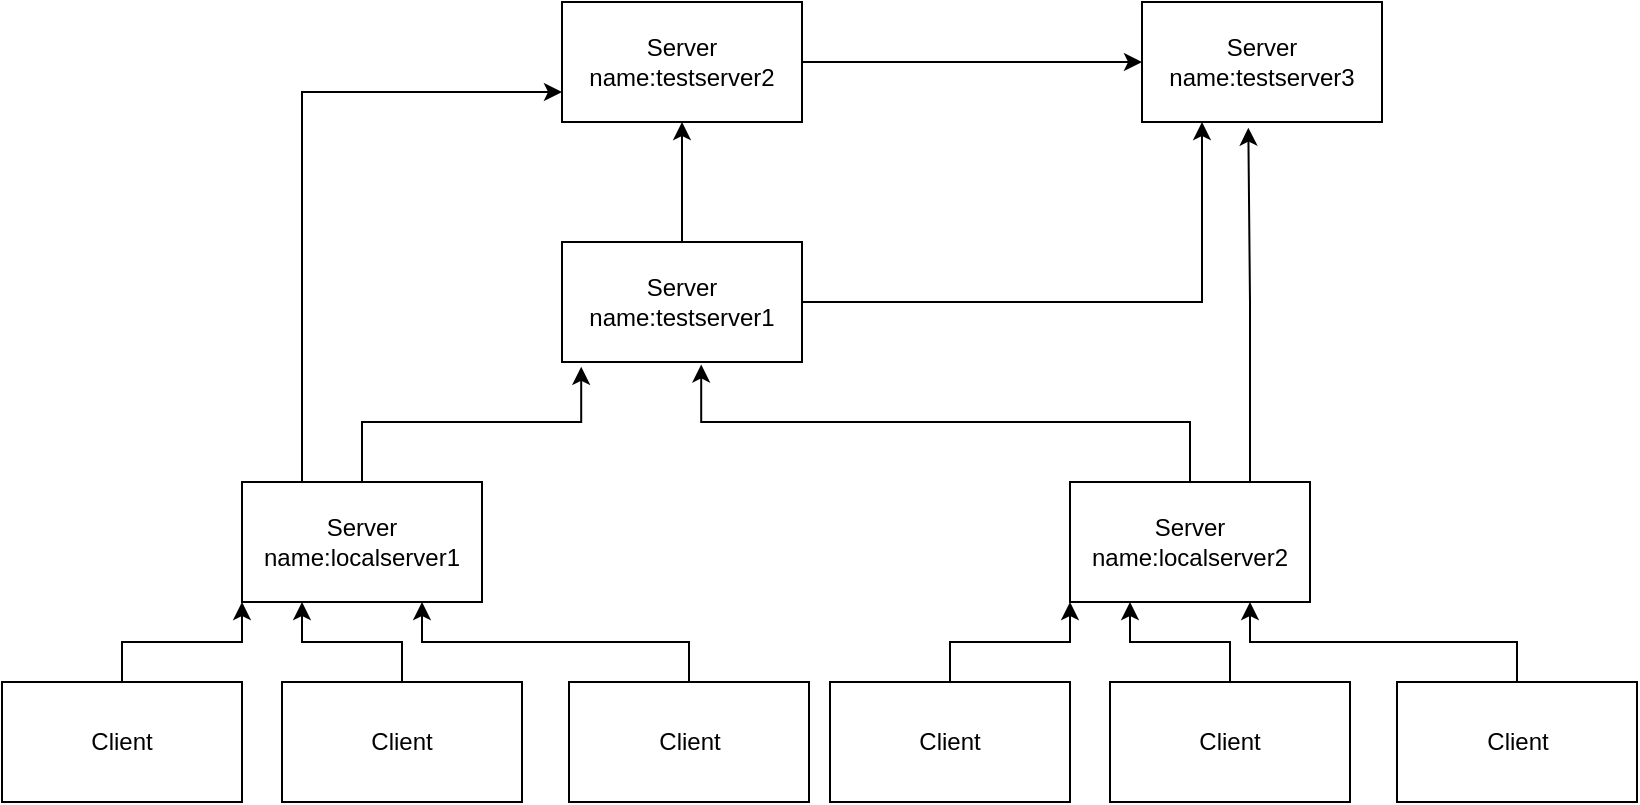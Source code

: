 <mxfile version="22.1.18" type="github">
  <diagram name="Page-1" id="FX0gBsw4WHDQ82hthErA">
    <mxGraphModel dx="1050" dy="530" grid="1" gridSize="10" guides="1" tooltips="1" connect="1" arrows="1" fold="1" page="1" pageScale="1" pageWidth="827" pageHeight="1169" math="0" shadow="0">
      <root>
        <mxCell id="0" />
        <mxCell id="1" parent="0" />
        <mxCell id="LP6aZKyC7L8cb_eCT7Mn-16" style="edgeStyle=orthogonalEdgeStyle;rounded=0;orthogonalLoop=1;jettySize=auto;html=1;exitX=0.5;exitY=0;exitDx=0;exitDy=0;entryX=0;entryY=1;entryDx=0;entryDy=0;" edge="1" parent="1" source="LP6aZKyC7L8cb_eCT7Mn-1" target="LP6aZKyC7L8cb_eCT7Mn-2">
          <mxGeometry relative="1" as="geometry" />
        </mxCell>
        <mxCell id="LP6aZKyC7L8cb_eCT7Mn-1" value="Client" style="rounded=0;whiteSpace=wrap;html=1;" vertex="1" parent="1">
          <mxGeometry x="10" y="380" width="120" height="60" as="geometry" />
        </mxCell>
        <mxCell id="LP6aZKyC7L8cb_eCT7Mn-36" style="edgeStyle=orthogonalEdgeStyle;rounded=0;orthogonalLoop=1;jettySize=auto;html=1;exitX=0.25;exitY=0;exitDx=0;exitDy=0;entryX=0;entryY=0.75;entryDx=0;entryDy=0;" edge="1" parent="1" source="LP6aZKyC7L8cb_eCT7Mn-2" target="LP6aZKyC7L8cb_eCT7Mn-29">
          <mxGeometry relative="1" as="geometry" />
        </mxCell>
        <mxCell id="LP6aZKyC7L8cb_eCT7Mn-2" value="Server&lt;br&gt;name:localserver1" style="rounded=0;whiteSpace=wrap;html=1;" vertex="1" parent="1">
          <mxGeometry x="130" y="280" width="120" height="60" as="geometry" />
        </mxCell>
        <mxCell id="LP6aZKyC7L8cb_eCT7Mn-15" style="edgeStyle=orthogonalEdgeStyle;rounded=0;orthogonalLoop=1;jettySize=auto;html=1;exitX=0.5;exitY=0;exitDx=0;exitDy=0;entryX=0.25;entryY=1;entryDx=0;entryDy=0;" edge="1" parent="1" source="LP6aZKyC7L8cb_eCT7Mn-5" target="LP6aZKyC7L8cb_eCT7Mn-2">
          <mxGeometry relative="1" as="geometry" />
        </mxCell>
        <mxCell id="LP6aZKyC7L8cb_eCT7Mn-5" value="Client" style="rounded=0;whiteSpace=wrap;html=1;" vertex="1" parent="1">
          <mxGeometry x="150" y="380" width="120" height="60" as="geometry" />
        </mxCell>
        <mxCell id="LP6aZKyC7L8cb_eCT7Mn-18" style="edgeStyle=orthogonalEdgeStyle;rounded=0;orthogonalLoop=1;jettySize=auto;html=1;exitX=0.5;exitY=0;exitDx=0;exitDy=0;entryX=0.75;entryY=1;entryDx=0;entryDy=0;" edge="1" parent="1" source="LP6aZKyC7L8cb_eCT7Mn-17" target="LP6aZKyC7L8cb_eCT7Mn-2">
          <mxGeometry relative="1" as="geometry" />
        </mxCell>
        <mxCell id="LP6aZKyC7L8cb_eCT7Mn-17" value="Client" style="rounded=0;whiteSpace=wrap;html=1;" vertex="1" parent="1">
          <mxGeometry x="293.5" y="380" width="120" height="60" as="geometry" />
        </mxCell>
        <mxCell id="LP6aZKyC7L8cb_eCT7Mn-30" style="edgeStyle=orthogonalEdgeStyle;rounded=0;orthogonalLoop=1;jettySize=auto;html=1;exitX=0.5;exitY=0;exitDx=0;exitDy=0;entryX=0.5;entryY=1;entryDx=0;entryDy=0;" edge="1" parent="1" source="LP6aZKyC7L8cb_eCT7Mn-19" target="LP6aZKyC7L8cb_eCT7Mn-29">
          <mxGeometry relative="1" as="geometry" />
        </mxCell>
        <mxCell id="LP6aZKyC7L8cb_eCT7Mn-38" style="edgeStyle=orthogonalEdgeStyle;rounded=0;orthogonalLoop=1;jettySize=auto;html=1;exitX=1;exitY=0.5;exitDx=0;exitDy=0;entryX=0.25;entryY=1;entryDx=0;entryDy=0;" edge="1" parent="1" source="LP6aZKyC7L8cb_eCT7Mn-19" target="LP6aZKyC7L8cb_eCT7Mn-31">
          <mxGeometry relative="1" as="geometry" />
        </mxCell>
        <mxCell id="LP6aZKyC7L8cb_eCT7Mn-19" value="Server&lt;br&gt;name:testserver1" style="rounded=0;whiteSpace=wrap;html=1;" vertex="1" parent="1">
          <mxGeometry x="290" y="160" width="120" height="60" as="geometry" />
        </mxCell>
        <mxCell id="LP6aZKyC7L8cb_eCT7Mn-20" style="edgeStyle=orthogonalEdgeStyle;rounded=0;orthogonalLoop=1;jettySize=auto;html=1;exitX=0.5;exitY=0;exitDx=0;exitDy=0;entryX=0.08;entryY=1.04;entryDx=0;entryDy=0;entryPerimeter=0;" edge="1" parent="1" source="LP6aZKyC7L8cb_eCT7Mn-2" target="LP6aZKyC7L8cb_eCT7Mn-19">
          <mxGeometry relative="1" as="geometry" />
        </mxCell>
        <mxCell id="LP6aZKyC7L8cb_eCT7Mn-21" style="edgeStyle=orthogonalEdgeStyle;rounded=0;orthogonalLoop=1;jettySize=auto;html=1;exitX=0.5;exitY=0;exitDx=0;exitDy=0;entryX=0;entryY=1;entryDx=0;entryDy=0;" edge="1" source="LP6aZKyC7L8cb_eCT7Mn-27" target="LP6aZKyC7L8cb_eCT7Mn-22" parent="1">
          <mxGeometry relative="1" as="geometry" />
        </mxCell>
        <mxCell id="LP6aZKyC7L8cb_eCT7Mn-22" value="Server&lt;br&gt;name:localserver2" style="rounded=0;whiteSpace=wrap;html=1;" vertex="1" parent="1">
          <mxGeometry x="544" y="280" width="120" height="60" as="geometry" />
        </mxCell>
        <mxCell id="LP6aZKyC7L8cb_eCT7Mn-23" style="edgeStyle=orthogonalEdgeStyle;rounded=0;orthogonalLoop=1;jettySize=auto;html=1;exitX=0.5;exitY=0;exitDx=0;exitDy=0;entryX=0.25;entryY=1;entryDx=0;entryDy=0;" edge="1" source="LP6aZKyC7L8cb_eCT7Mn-24" target="LP6aZKyC7L8cb_eCT7Mn-22" parent="1">
          <mxGeometry relative="1" as="geometry" />
        </mxCell>
        <mxCell id="LP6aZKyC7L8cb_eCT7Mn-24" value="Client" style="rounded=0;whiteSpace=wrap;html=1;" vertex="1" parent="1">
          <mxGeometry x="564" y="380" width="120" height="60" as="geometry" />
        </mxCell>
        <mxCell id="LP6aZKyC7L8cb_eCT7Mn-25" style="edgeStyle=orthogonalEdgeStyle;rounded=0;orthogonalLoop=1;jettySize=auto;html=1;exitX=0.5;exitY=0;exitDx=0;exitDy=0;entryX=0.75;entryY=1;entryDx=0;entryDy=0;" edge="1" source="LP6aZKyC7L8cb_eCT7Mn-26" target="LP6aZKyC7L8cb_eCT7Mn-22" parent="1">
          <mxGeometry relative="1" as="geometry" />
        </mxCell>
        <mxCell id="LP6aZKyC7L8cb_eCT7Mn-26" value="Client" style="rounded=0;whiteSpace=wrap;html=1;" vertex="1" parent="1">
          <mxGeometry x="707.5" y="380" width="120" height="60" as="geometry" />
        </mxCell>
        <mxCell id="LP6aZKyC7L8cb_eCT7Mn-27" value="Client" style="rounded=0;whiteSpace=wrap;html=1;" vertex="1" parent="1">
          <mxGeometry x="424" y="380" width="120" height="60" as="geometry" />
        </mxCell>
        <mxCell id="LP6aZKyC7L8cb_eCT7Mn-28" style="edgeStyle=orthogonalEdgeStyle;rounded=0;orthogonalLoop=1;jettySize=auto;html=1;exitX=0.5;exitY=0;exitDx=0;exitDy=0;entryX=0.58;entryY=1.02;entryDx=0;entryDy=0;entryPerimeter=0;" edge="1" parent="1" source="LP6aZKyC7L8cb_eCT7Mn-22" target="LP6aZKyC7L8cb_eCT7Mn-19">
          <mxGeometry relative="1" as="geometry" />
        </mxCell>
        <mxCell id="LP6aZKyC7L8cb_eCT7Mn-32" style="edgeStyle=orthogonalEdgeStyle;rounded=0;orthogonalLoop=1;jettySize=auto;html=1;exitX=1;exitY=0.5;exitDx=0;exitDy=0;entryX=0;entryY=0.5;entryDx=0;entryDy=0;" edge="1" parent="1" source="LP6aZKyC7L8cb_eCT7Mn-29" target="LP6aZKyC7L8cb_eCT7Mn-31">
          <mxGeometry relative="1" as="geometry" />
        </mxCell>
        <mxCell id="LP6aZKyC7L8cb_eCT7Mn-29" value="Server&lt;br&gt;name:testserver2" style="rounded=0;whiteSpace=wrap;html=1;" vertex="1" parent="1">
          <mxGeometry x="290" y="40" width="120" height="60" as="geometry" />
        </mxCell>
        <mxCell id="LP6aZKyC7L8cb_eCT7Mn-31" value="Server&lt;br&gt;name:testserver3" style="rounded=0;whiteSpace=wrap;html=1;" vertex="1" parent="1">
          <mxGeometry x="580" y="40" width="120" height="60" as="geometry" />
        </mxCell>
        <mxCell id="LP6aZKyC7L8cb_eCT7Mn-35" style="edgeStyle=orthogonalEdgeStyle;rounded=0;orthogonalLoop=1;jettySize=auto;html=1;exitX=0.75;exitY=0;exitDx=0;exitDy=0;entryX=0.443;entryY=1.047;entryDx=0;entryDy=0;entryPerimeter=0;" edge="1" parent="1" source="LP6aZKyC7L8cb_eCT7Mn-22" target="LP6aZKyC7L8cb_eCT7Mn-31">
          <mxGeometry relative="1" as="geometry" />
        </mxCell>
      </root>
    </mxGraphModel>
  </diagram>
</mxfile>

